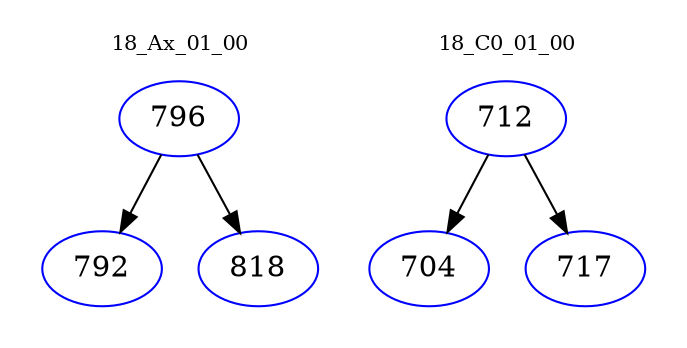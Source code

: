 digraph{
subgraph cluster_0 {
color = white
label = "18_Ax_01_00";
fontsize=10;
T0_796 [label="796", color="blue"]
T0_796 -> T0_792 [color="black"]
T0_792 [label="792", color="blue"]
T0_796 -> T0_818 [color="black"]
T0_818 [label="818", color="blue"]
}
subgraph cluster_1 {
color = white
label = "18_C0_01_00";
fontsize=10;
T1_712 [label="712", color="blue"]
T1_712 -> T1_704 [color="black"]
T1_704 [label="704", color="blue"]
T1_712 -> T1_717 [color="black"]
T1_717 [label="717", color="blue"]
}
}
